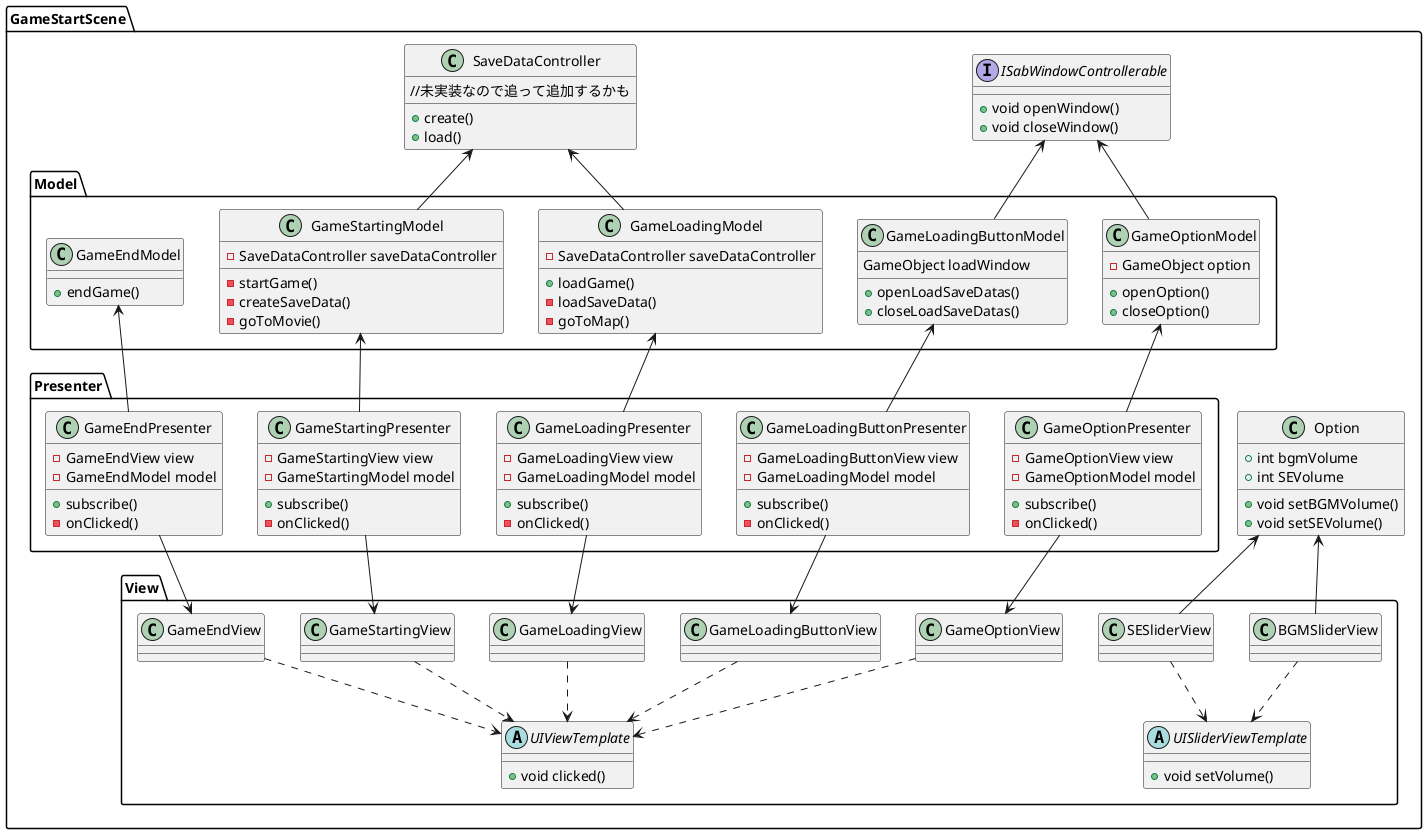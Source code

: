 @startuml StartSceneScriptArchitecture
namespace GameStartScene{
    namespace View{
        abstract class UIViewTemplate{
            +void clicked()
        }
        abstract class UISliderViewTemplate{
            +void setVolume()
        }
        class GameStartingView{
        }
        class GameLoadingButtonView{
        }
        class GameOptionView{
        }
        class GameLoadingView{
        }
        class BGMSliderView{
        }
        class SESliderView{
        }
        class GameEndView{
        }
        GameStartingView .down.> UIViewTemplate
        GameLoadingButtonView .down.> UIViewTemplate
        GameLoadingView .down.> UIViewTemplate
        GameOptionView .down.> UIViewTemplate
        GameEndView .down.> UIViewTemplate
        BGMSliderView .down.> UISliderViewTemplate
        SESliderView .down.> UISliderViewTemplate
    }
    namespace Presenter{
        class GameStartingPresenter{
            -GameStartingView view
            -GameStartingModel model
            +subscribe()
            -onClicked()
        }
        class GameLoadingButtonPresenter{
            -GameLoadingButtonView view
            -GameLoadingModel model
            +subscribe()
            -onClicked()
        }
        class GameLoadingPresenter{
            -GameLoadingView view
            -GameLoadingModel model
            +subscribe()
            -onClicked()
        }
        class GameOptionPresenter{
            -GameOptionView view
            -GameOptionModel model
            +subscribe()
            -onClicked()
        }
        class GameEndPresenter{
            -GameEndView view
            -GameEndModel model
            +subscribe()
            -onClicked()
        }
    }
    namespace Model{
        class GameStartingModel{
            -SaveDataController saveDataController
            -startGame()
            -createSaveData()
            -goToMovie()
        }
        class GameLoadingButtonModel{
            GameObject loadWindow
            +openLoadSaveDatas()
            +closeLoadSaveDatas()
        }
        class GameLoadingModel{
            -SaveDataController saveDataController
            +loadGame()
            -loadSaveData()
            -goToMap()
        }
        class GameOptionModel{
            -GameObject option
            +openOption()
            +closeOption()
        }
        class GameEndModel{
            +endGame()
        }
    }
    class SaveDataController{
        //未実装なので追って追加するかも
        +create()
        +load()
    }
    static class Option{
        +int bgmVolume
        +int SEVolume
        +void setBGMVolume()
        +void setSEVolume()
    }
    interface ISabWindowControllerable{
        +void openWindow()
        +void closeWindow()
    }
    GameStartingModel -up-> SaveDataController
    GameLoadingModel -up-> SaveDataController
    GameStartingPresenter -up-> GameStartingModel
    GameStartingPresenter -down-> GameStartingView
    GameLoadingButtonPresenter -up-> GameLoadingButtonModel
    GameLoadingButtonPresenter -down-> GameLoadingButtonView
    GameLoadingPresenter -up-> GameLoadingModel
    GameLoadingPresenter -down-> GameLoadingView
    GameOptionPresenter -up-> GameOptionModel
    GameOptionPresenter -down-> GameOptionView
    GameEndPresenter -up-> GameEndModel
    GameEndPresenter -down-> GameEndView
    SESliderView -up-> Option
    BGMSliderView -up-> Option
    GameOptionModel -up-> ISabWindowControllerable
    GameLoadingButtonModel -up-> ISabWindowControllerable
}


@enduml